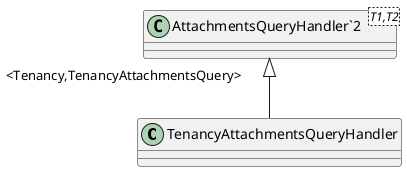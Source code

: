 @startuml
class TenancyAttachmentsQueryHandler {
}
class "AttachmentsQueryHandler`2"<T1,T2> {
}
"AttachmentsQueryHandler`2" "<Tenancy,TenancyAttachmentsQuery>" <|-- TenancyAttachmentsQueryHandler
@enduml
